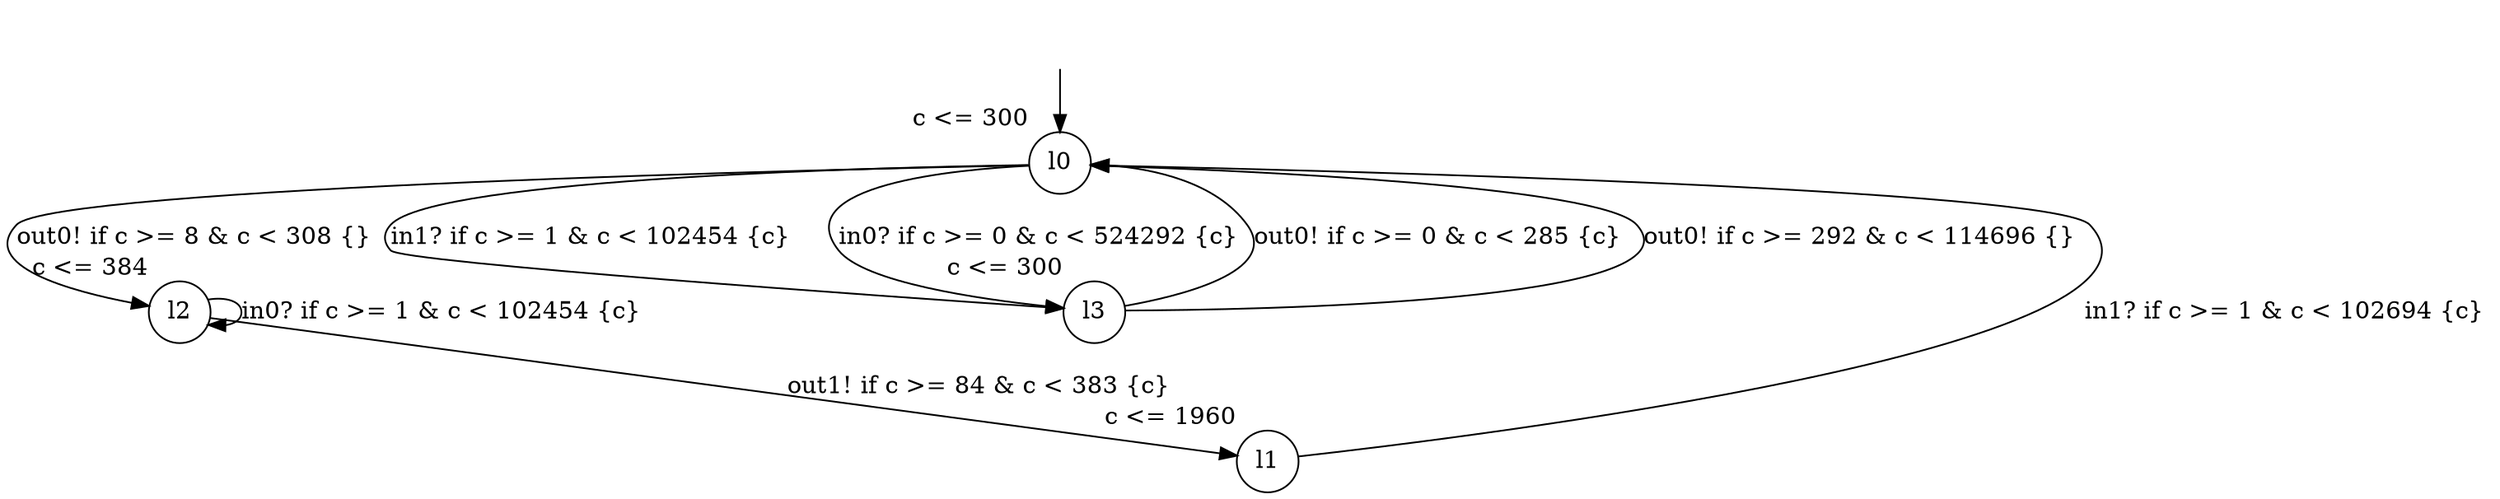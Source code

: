 digraph g {
__start0 [label="" shape="none"];
l0 [shape="circle" margin=0 label="l0", xlabel="c <= 300"];
l1 [shape="circle" margin=0 label="l1", xlabel="c <= 1960"];
l2 [shape="circle" margin=0 label="l2", xlabel="c <= 384"];
l3 [shape="circle" margin=0 label="l3", xlabel="c <= 300"];
l0 -> l3 [label="in1? if c >= 1 & c < 102454 {c} "];
l0 -> l3 [label="in0? if c >= 0 & c < 524292 {c} "];
l0 -> l2 [label="out0! if c >= 8 & c < 308 {} "];
l1 -> l0 [label="in1? if c >= 1 & c < 102694 {c} "];
l2 -> l2 [label="in0? if c >= 1 & c < 102454 {c} "];
l2 -> l1 [label="out1! if c >= 84 & c < 383 {c} "];
l3 -> l0 [label="out0! if c >= 0 & c < 285 {c} "];
l3 -> l0 [label="out0! if c >= 292 & c < 114696 {} "];
__start0 -> l0;
}
